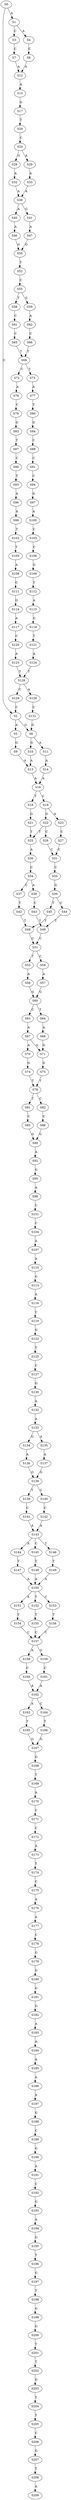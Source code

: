 strict digraph  {
	S0 -> S1 [ label = A ];
	S0 -> S2 [ label = C ];
	S1 -> S3 [ label = C ];
	S1 -> S4 [ label = A ];
	S2 -> S5 [ label = A ];
	S2 -> S6 [ label = G ];
	S3 -> S7 [ label = C ];
	S4 -> S8 [ label = C ];
	S5 -> S9 [ label = G ];
	S6 -> S10 [ label = G ];
	S6 -> S11 [ label = A ];
	S7 -> S12 [ label = A ];
	S8 -> S12 [ label = A ];
	S9 -> S13 [ label = A ];
	S10 -> S13 [ label = A ];
	S11 -> S14 [ label = A ];
	S12 -> S15 [ label = A ];
	S13 -> S16 [ label = A ];
	S14 -> S16 [ label = A ];
	S15 -> S17 [ label = G ];
	S16 -> S18 [ label = T ];
	S16 -> S19 [ label = C ];
	S17 -> S20 [ label = T ];
	S18 -> S21 [ label = G ];
	S19 -> S22 [ label = G ];
	S19 -> S23 [ label = A ];
	S20 -> S24 [ label = C ];
	S21 -> S25 [ label = T ];
	S22 -> S26 [ label = C ];
	S22 -> S25 [ label = T ];
	S23 -> S27 [ label = C ];
	S24 -> S28 [ label = G ];
	S24 -> S29 [ label = A ];
	S25 -> S30 [ label = A ];
	S26 -> S31 [ label = C ];
	S27 -> S31 [ label = C ];
	S28 -> S32 [ label = A ];
	S29 -> S33 [ label = A ];
	S30 -> S34 [ label = C ];
	S31 -> S35 [ label = C ];
	S32 -> S36 [ label = A ];
	S33 -> S36 [ label = A ];
	S34 -> S37 [ label = C ];
	S34 -> S38 [ label = A ];
	S35 -> S39 [ label = G ];
	S36 -> S40 [ label = A ];
	S36 -> S41 [ label = G ];
	S37 -> S42 [ label = T ];
	S38 -> S43 [ label = C ];
	S39 -> S44 [ label = C ];
	S39 -> S45 [ label = T ];
	S40 -> S46 [ label = A ];
	S41 -> S47 [ label = A ];
	S42 -> S48 [ label = T ];
	S43 -> S49 [ label = T ];
	S44 -> S49 [ label = T ];
	S45 -> S48 [ label = T ];
	S46 -> S50 [ label = G ];
	S47 -> S50 [ label = G ];
	S48 -> S51 [ label = C ];
	S49 -> S51 [ label = C ];
	S50 -> S52 [ label = T ];
	S51 -> S53 [ label = T ];
	S51 -> S54 [ label = C ];
	S52 -> S55 [ label = C ];
	S53 -> S56 [ label = A ];
	S54 -> S57 [ label = A ];
	S55 -> S58 [ label = T ];
	S55 -> S59 [ label = G ];
	S56 -> S60 [ label = G ];
	S57 -> S60 [ label = G ];
	S58 -> S61 [ label = C ];
	S59 -> S62 [ label = A ];
	S60 -> S63 [ label = C ];
	S60 -> S64 [ label = T ];
	S61 -> S65 [ label = C ];
	S62 -> S66 [ label = C ];
	S63 -> S67 [ label = A ];
	S64 -> S68 [ label = A ];
	S65 -> S69 [ label = T ];
	S66 -> S69 [ label = T ];
	S67 -> S70 [ label = A ];
	S67 -> S71 [ label = G ];
	S68 -> S71 [ label = G ];
	S69 -> S72 [ label = C ];
	S69 -> S73 [ label = T ];
	S70 -> S74 [ label = G ];
	S71 -> S75 [ label = G ];
	S72 -> S76 [ label = A ];
	S73 -> S77 [ label = A ];
	S74 -> S78 [ label = T ];
	S75 -> S78 [ label = T ];
	S76 -> S79 [ label = C ];
	S77 -> S80 [ label = T ];
	S78 -> S81 [ label = T ];
	S78 -> S82 [ label = C ];
	S79 -> S83 [ label = G ];
	S80 -> S84 [ label = G ];
	S81 -> S85 [ label = C ];
	S82 -> S86 [ label = C ];
	S83 -> S87 [ label = T ];
	S84 -> S88 [ label = C ];
	S85 -> S89 [ label = G ];
	S86 -> S89 [ label = G ];
	S87 -> S90 [ label = C ];
	S88 -> S91 [ label = C ];
	S89 -> S92 [ label = A ];
	S90 -> S93 [ label = T ];
	S91 -> S94 [ label = C ];
	S92 -> S95 [ label = G ];
	S93 -> S96 [ label = A ];
	S94 -> S97 [ label = G ];
	S95 -> S98 [ label = A ];
	S96 -> S99 [ label = A ];
	S97 -> S100 [ label = A ];
	S98 -> S101 [ label = C ];
	S99 -> S102 [ label = T ];
	S100 -> S103 [ label = C ];
	S101 -> S104 [ label = C ];
	S102 -> S105 [ label = T ];
	S103 -> S106 [ label = C ];
	S104 -> S107 [ label = A ];
	S105 -> S108 [ label = A ];
	S106 -> S109 [ label = G ];
	S107 -> S110 [ label = A ];
	S108 -> S111 [ label = C ];
	S109 -> S112 [ label = T ];
	S110 -> S113 [ label = G ];
	S111 -> S114 [ label = G ];
	S112 -> S115 [ label = A ];
	S113 -> S116 [ label = A ];
	S114 -> S117 [ label = A ];
	S115 -> S118 [ label = G ];
	S116 -> S119 [ label = C ];
	S117 -> S120 [ label = C ];
	S118 -> S121 [ label = T ];
	S119 -> S122 [ label = G ];
	S120 -> S123 [ label = A ];
	S121 -> S124 [ label = A ];
	S122 -> S125 [ label = T ];
	S123 -> S126 [ label = T ];
	S124 -> S126 [ label = T ];
	S125 -> S127 [ label = C ];
	S126 -> S128 [ label = A ];
	S126 -> S129 [ label = C ];
	S127 -> S130 [ label = G ];
	S128 -> S131 [ label = C ];
	S129 -> S2 [ label = C ];
	S130 -> S132 [ label = A ];
	S131 -> S6 [ label = G ];
	S132 -> S133 [ label = A ];
	S133 -> S134 [ label = G ];
	S133 -> S135 [ label = A ];
	S134 -> S136 [ label = A ];
	S135 -> S137 [ label = A ];
	S136 -> S138 [ label = G ];
	S137 -> S138 [ label = G ];
	S138 -> S139 [ label = T ];
	S138 -> S140 [ label = C ];
	S139 -> S141 [ label = C ];
	S140 -> S142 [ label = C ];
	S141 -> S143 [ label = A ];
	S142 -> S143 [ label = A ];
	S143 -> S144 [ label = A ];
	S143 -> S145 [ label = C ];
	S143 -> S146 [ label = T ];
	S144 -> S147 [ label = T ];
	S145 -> S148 [ label = T ];
	S146 -> S149 [ label = T ];
	S147 -> S150 [ label = A ];
	S148 -> S150 [ label = A ];
	S149 -> S150 [ label = A ];
	S150 -> S151 [ label = A ];
	S150 -> S152 [ label = T ];
	S150 -> S153 [ label = C ];
	S151 -> S154 [ label = T ];
	S152 -> S155 [ label = T ];
	S153 -> S156 [ label = T ];
	S154 -> S157 [ label = C ];
	S155 -> S157 [ label = C ];
	S156 -> S157 [ label = C ];
	S157 -> S158 [ label = A ];
	S157 -> S159 [ label = G ];
	S158 -> S160 [ label = C ];
	S159 -> S161 [ label = C ];
	S160 -> S162 [ label = A ];
	S161 -> S162 [ label = A ];
	S162 -> S163 [ label = A ];
	S162 -> S164 [ label = C ];
	S163 -> S165 [ label = T ];
	S164 -> S166 [ label = T ];
	S165 -> S167 [ label = G ];
	S166 -> S167 [ label = G ];
	S167 -> S168 [ label = G ];
	S168 -> S169 [ label = T ];
	S169 -> S170 [ label = A ];
	S170 -> S171 [ label = C ];
	S171 -> S172 [ label = C ];
	S172 -> S173 [ label = A ];
	S173 -> S174 [ label = T ];
	S174 -> S175 [ label = C ];
	S175 -> S176 [ label = A ];
	S176 -> S177 [ label = A ];
	S177 -> S178 [ label = C ];
	S178 -> S179 [ label = G ];
	S179 -> S180 [ label = G ];
	S180 -> S181 [ label = G ];
	S181 -> S182 [ label = G ];
	S182 -> S183 [ label = A ];
	S183 -> S184 [ label = A ];
	S184 -> S185 [ label = A ];
	S185 -> S186 [ label = A ];
	S186 -> S187 [ label = A ];
	S187 -> S188 [ label = G ];
	S188 -> S189 [ label = C ];
	S189 -> S190 [ label = G ];
	S190 -> S191 [ label = A ];
	S191 -> S192 [ label = C ];
	S192 -> S193 [ label = G ];
	S193 -> S194 [ label = A ];
	S194 -> S195 [ label = G ];
	S195 -> S196 [ label = T ];
	S196 -> S197 [ label = G ];
	S197 -> S198 [ label = T ];
	S198 -> S199 [ label = G ];
	S199 -> S200 [ label = G ];
	S200 -> S201 [ label = T ];
	S201 -> S202 [ label = T ];
	S202 -> S203 [ label = G ];
	S203 -> S204 [ label = T ];
	S204 -> S205 [ label = T ];
	S205 -> S206 [ label = C ];
	S206 -> S207 [ label = G ];
	S207 -> S208 [ label = T ];
	S208 -> S209 [ label = A ];
}

